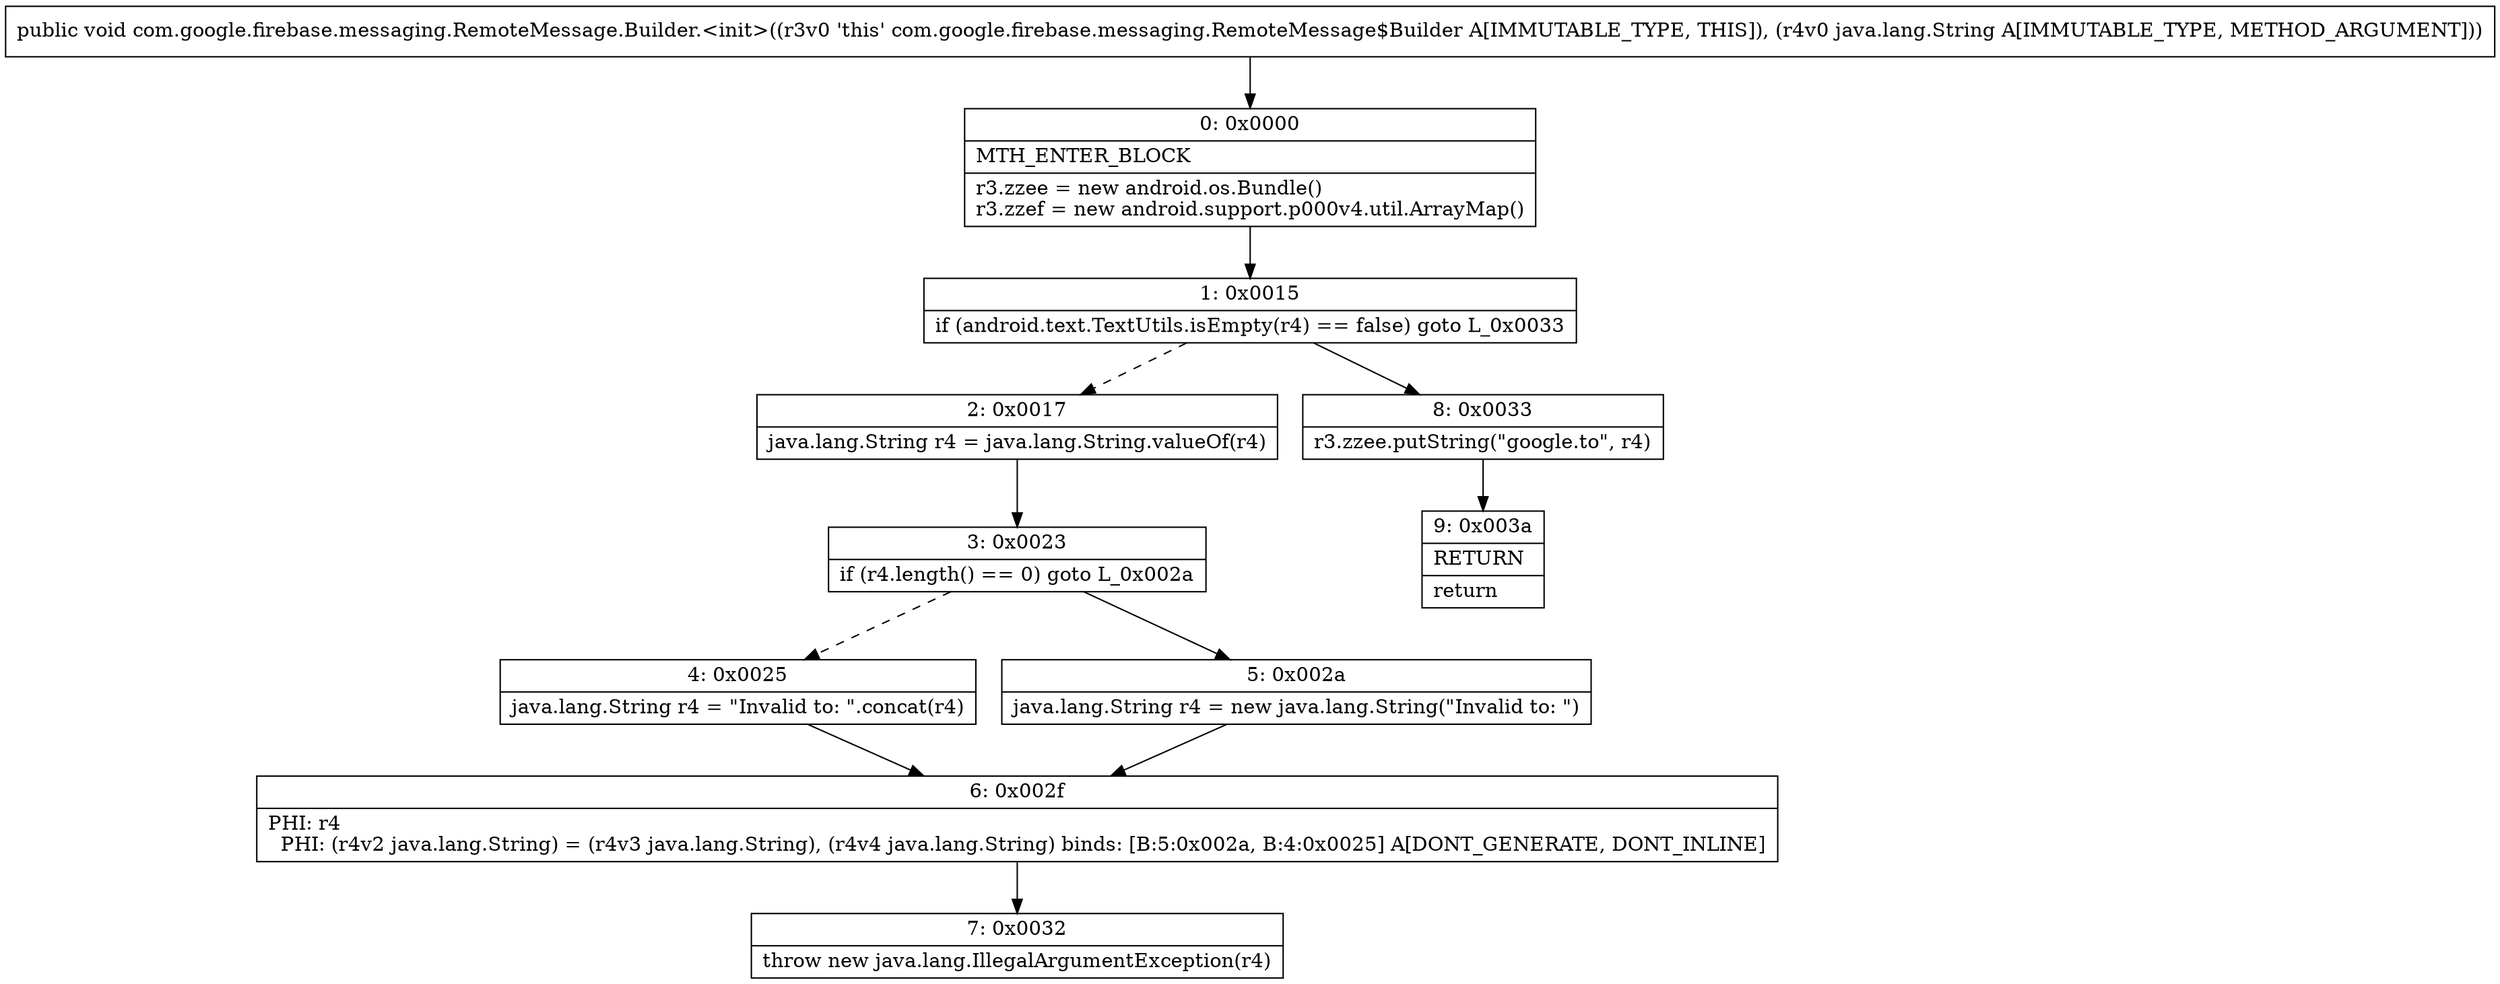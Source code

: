 digraph "CFG forcom.google.firebase.messaging.RemoteMessage.Builder.\<init\>(Ljava\/lang\/String;)V" {
Node_0 [shape=record,label="{0\:\ 0x0000|MTH_ENTER_BLOCK\l|r3.zzee = new android.os.Bundle()\lr3.zzef = new android.support.p000v4.util.ArrayMap()\l}"];
Node_1 [shape=record,label="{1\:\ 0x0015|if (android.text.TextUtils.isEmpty(r4) == false) goto L_0x0033\l}"];
Node_2 [shape=record,label="{2\:\ 0x0017|java.lang.String r4 = java.lang.String.valueOf(r4)\l}"];
Node_3 [shape=record,label="{3\:\ 0x0023|if (r4.length() == 0) goto L_0x002a\l}"];
Node_4 [shape=record,label="{4\:\ 0x0025|java.lang.String r4 = \"Invalid to: \".concat(r4)\l}"];
Node_5 [shape=record,label="{5\:\ 0x002a|java.lang.String r4 = new java.lang.String(\"Invalid to: \")\l}"];
Node_6 [shape=record,label="{6\:\ 0x002f|PHI: r4 \l  PHI: (r4v2 java.lang.String) = (r4v3 java.lang.String), (r4v4 java.lang.String) binds: [B:5:0x002a, B:4:0x0025] A[DONT_GENERATE, DONT_INLINE]\l}"];
Node_7 [shape=record,label="{7\:\ 0x0032|throw new java.lang.IllegalArgumentException(r4)\l}"];
Node_8 [shape=record,label="{8\:\ 0x0033|r3.zzee.putString(\"google.to\", r4)\l}"];
Node_9 [shape=record,label="{9\:\ 0x003a|RETURN\l|return\l}"];
MethodNode[shape=record,label="{public void com.google.firebase.messaging.RemoteMessage.Builder.\<init\>((r3v0 'this' com.google.firebase.messaging.RemoteMessage$Builder A[IMMUTABLE_TYPE, THIS]), (r4v0 java.lang.String A[IMMUTABLE_TYPE, METHOD_ARGUMENT])) }"];
MethodNode -> Node_0;
Node_0 -> Node_1;
Node_1 -> Node_2[style=dashed];
Node_1 -> Node_8;
Node_2 -> Node_3;
Node_3 -> Node_4[style=dashed];
Node_3 -> Node_5;
Node_4 -> Node_6;
Node_5 -> Node_6;
Node_6 -> Node_7;
Node_8 -> Node_9;
}

